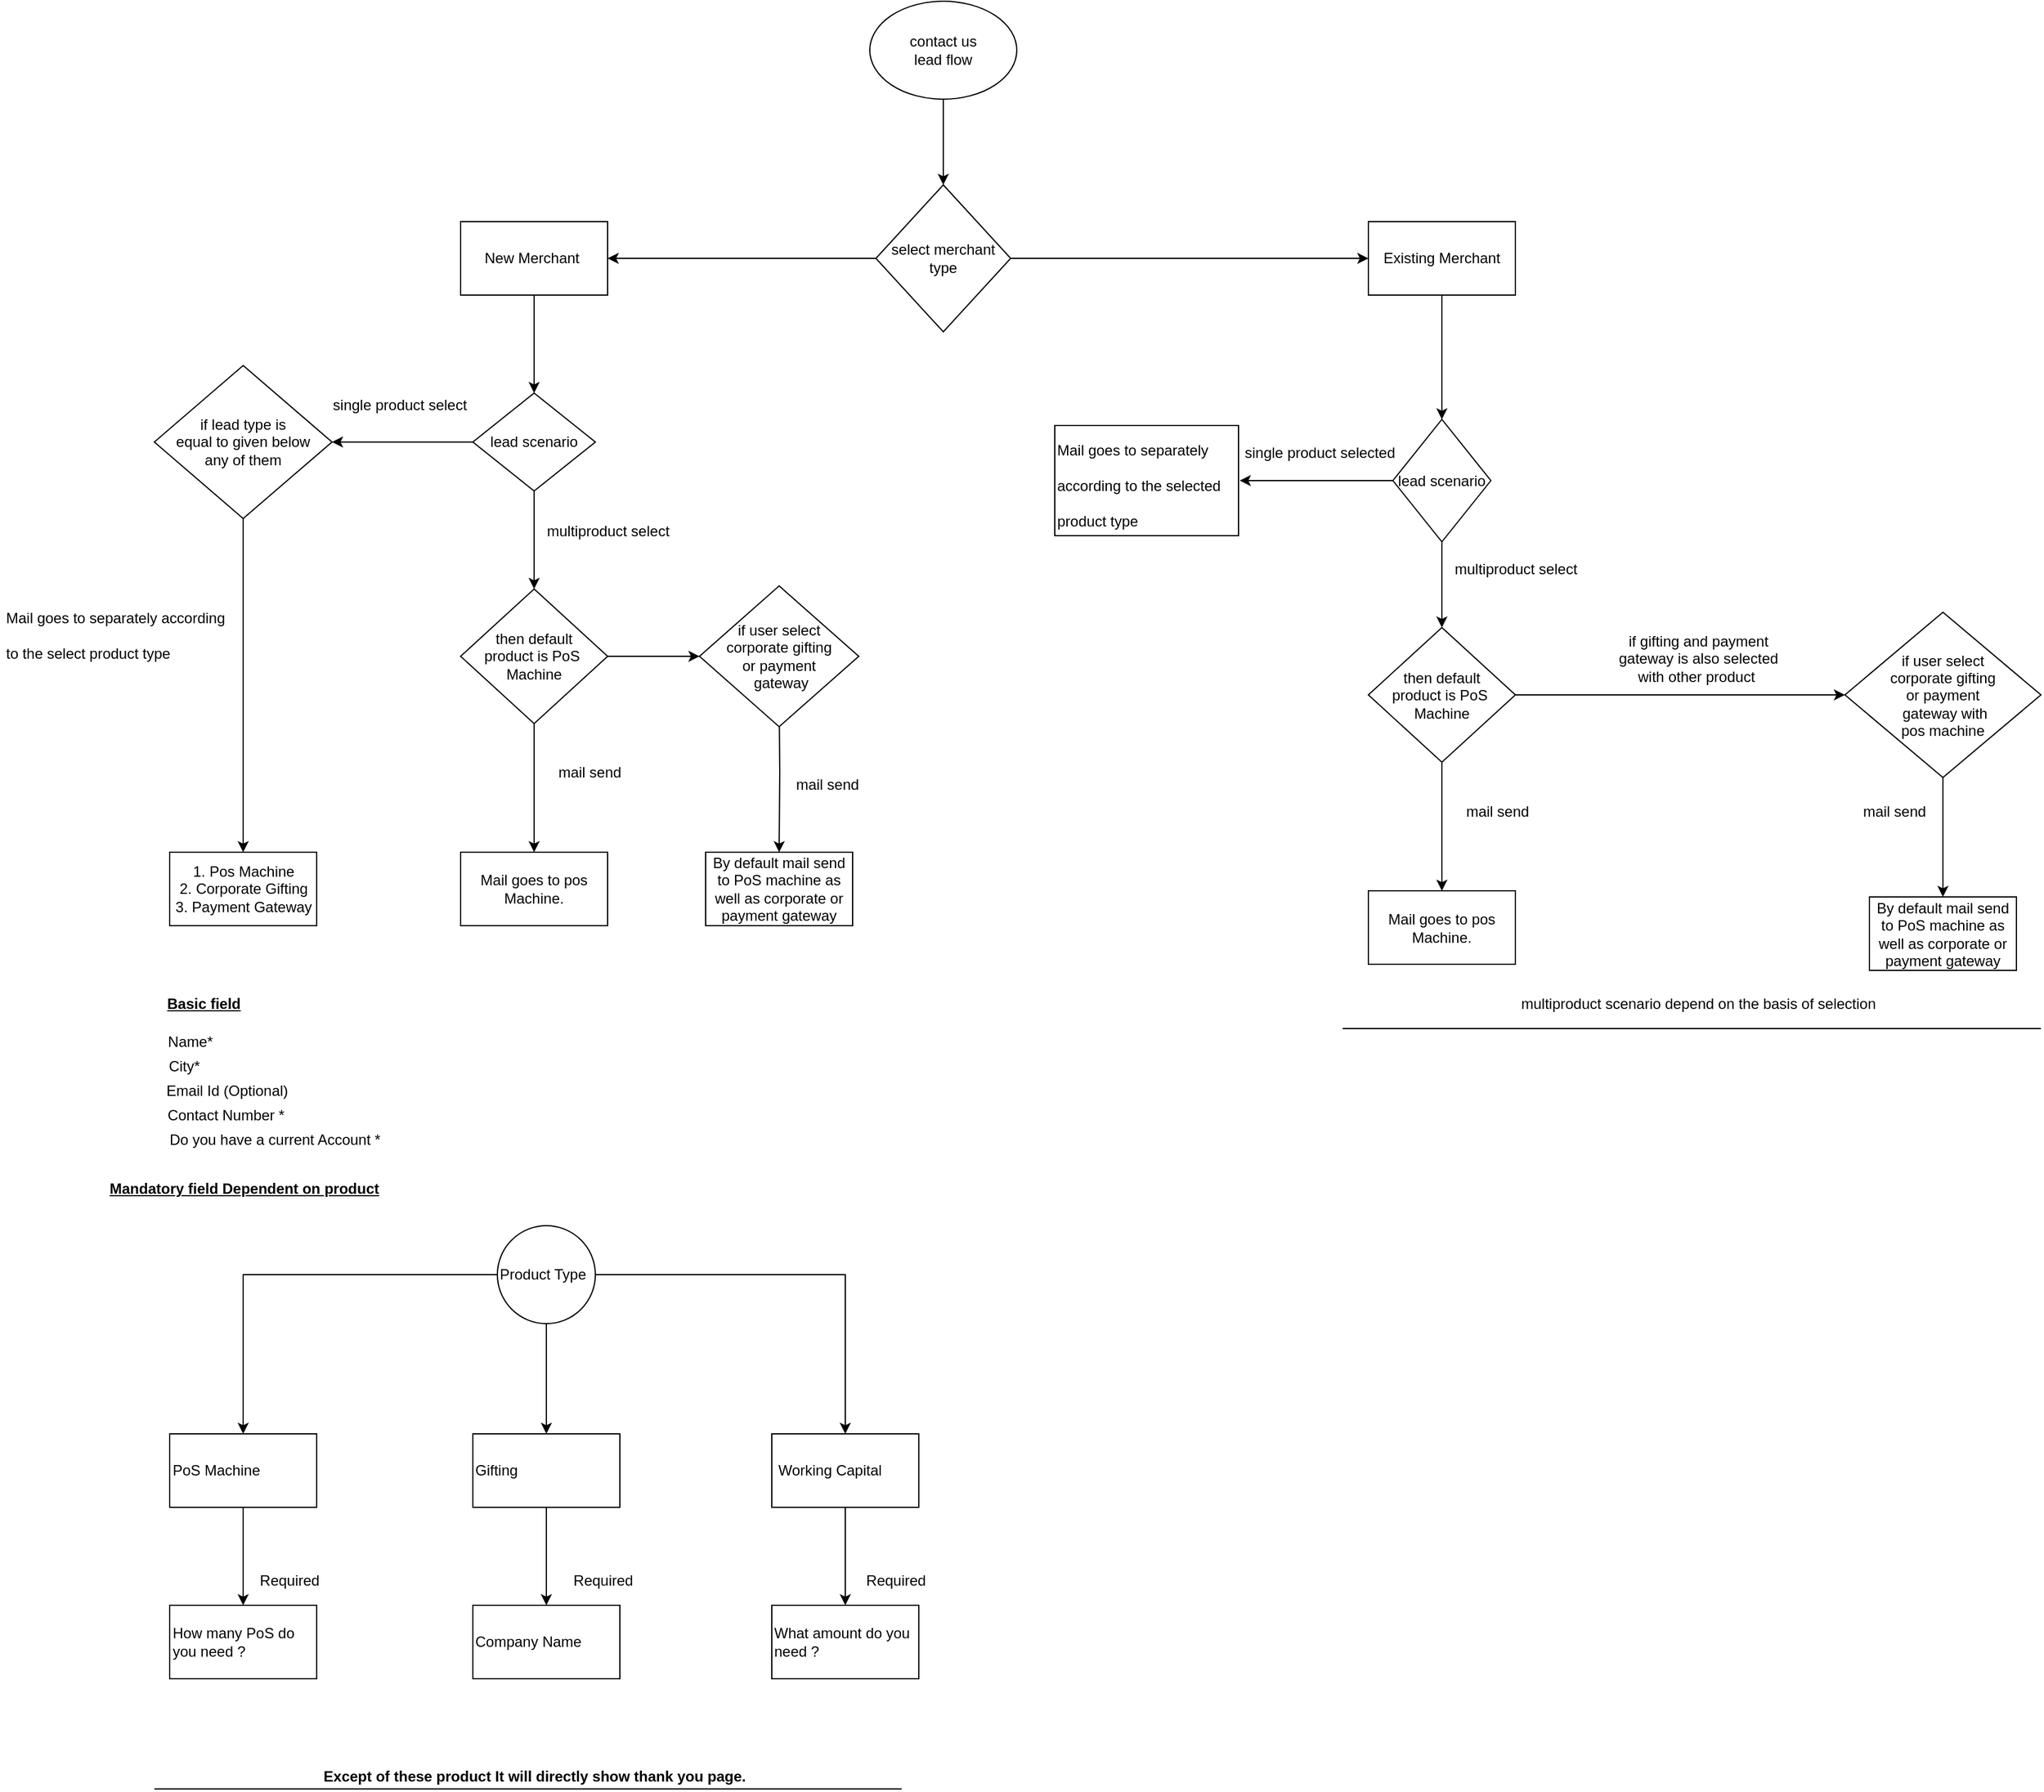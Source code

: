 <mxfile version="14.3.2" type="github">
  <diagram id="h6qlHB6eGpHt7OrfhJ80" name="Page-1">
    <mxGraphModel dx="1550" dy="354" grid="1" gridSize="10" guides="1" tooltips="1" connect="1" arrows="1" fold="1" page="1" pageScale="1" pageWidth="827" pageHeight="1169" math="0" shadow="0">
      <root>
        <mxCell id="0" />
        <mxCell id="1" parent="0" />
        <mxCell id="nfXD6M4uELxz8Kt9sbh2-6" value="" style="edgeStyle=orthogonalEdgeStyle;rounded=0;orthogonalLoop=1;jettySize=auto;html=1;" parent="1" source="nfXD6M4uELxz8Kt9sbh2-2" target="nfXD6M4uELxz8Kt9sbh2-5" edge="1">
          <mxGeometry relative="1" as="geometry" />
        </mxCell>
        <mxCell id="nfXD6M4uELxz8Kt9sbh2-2" value="contact us &lt;br&gt;lead flow" style="ellipse;whiteSpace=wrap;html=1;" parent="1" vertex="1">
          <mxGeometry x="340" y="80" width="120" height="80" as="geometry" />
        </mxCell>
        <mxCell id="nfXD6M4uELxz8Kt9sbh2-8" value="" style="edgeStyle=orthogonalEdgeStyle;rounded=0;orthogonalLoop=1;jettySize=auto;html=1;exitX=0;exitY=0.5;exitDx=0;exitDy=0;" parent="1" source="nfXD6M4uELxz8Kt9sbh2-5" target="nfXD6M4uELxz8Kt9sbh2-7" edge="1">
          <mxGeometry relative="1" as="geometry">
            <mxPoint x="201" y="300" as="sourcePoint" />
          </mxGeometry>
        </mxCell>
        <mxCell id="nfXD6M4uELxz8Kt9sbh2-10" value="" style="edgeStyle=orthogonalEdgeStyle;rounded=0;orthogonalLoop=1;jettySize=auto;html=1;" parent="1" source="nfXD6M4uELxz8Kt9sbh2-5" target="nfXD6M4uELxz8Kt9sbh2-9" edge="1">
          <mxGeometry relative="1" as="geometry" />
        </mxCell>
        <mxCell id="nfXD6M4uELxz8Kt9sbh2-5" value="select merchant type" style="rhombus;whiteSpace=wrap;html=1;" parent="1" vertex="1">
          <mxGeometry x="345" y="230" width="110" height="120" as="geometry" />
        </mxCell>
        <mxCell id="nfXD6M4uELxz8Kt9sbh2-20" value="" style="edgeStyle=orthogonalEdgeStyle;rounded=0;orthogonalLoop=1;jettySize=auto;html=1;" parent="1" source="nfXD6M4uELxz8Kt9sbh2-7" target="nfXD6M4uELxz8Kt9sbh2-19" edge="1">
          <mxGeometry relative="1" as="geometry" />
        </mxCell>
        <mxCell id="nfXD6M4uELxz8Kt9sbh2-7" value="New Merchant&amp;nbsp;" style="whiteSpace=wrap;html=1;" parent="1" vertex="1">
          <mxGeometry x="6" y="260" width="120" height="60" as="geometry" />
        </mxCell>
        <mxCell id="NshhgBDtYLM9EDTRPuQp-56" value="" style="edgeStyle=orthogonalEdgeStyle;rounded=0;orthogonalLoop=1;jettySize=auto;html=1;" parent="1" source="nfXD6M4uELxz8Kt9sbh2-9" target="NshhgBDtYLM9EDTRPuQp-40" edge="1">
          <mxGeometry relative="1" as="geometry" />
        </mxCell>
        <mxCell id="nfXD6M4uELxz8Kt9sbh2-9" value="Existing Merchant" style="whiteSpace=wrap;html=1;" parent="1" vertex="1">
          <mxGeometry x="747" y="260" width="120" height="60" as="geometry" />
        </mxCell>
        <mxCell id="nfXD6M4uELxz8Kt9sbh2-25" value="" style="edgeStyle=orthogonalEdgeStyle;rounded=0;orthogonalLoop=1;jettySize=auto;html=1;" parent="1" source="nfXD6M4uELxz8Kt9sbh2-19" target="nfXD6M4uELxz8Kt9sbh2-24" edge="1">
          <mxGeometry relative="1" as="geometry" />
        </mxCell>
        <mxCell id="nfXD6M4uELxz8Kt9sbh2-34" value="" style="edgeStyle=orthogonalEdgeStyle;rounded=0;orthogonalLoop=1;jettySize=auto;html=1;" parent="1" source="nfXD6M4uELxz8Kt9sbh2-19" target="nfXD6M4uELxz8Kt9sbh2-33" edge="1">
          <mxGeometry relative="1" as="geometry" />
        </mxCell>
        <mxCell id="nfXD6M4uELxz8Kt9sbh2-19" value="lead scenario" style="rhombus;whiteSpace=wrap;html=1;" parent="1" vertex="1">
          <mxGeometry x="16" y="400" width="100" height="80" as="geometry" />
        </mxCell>
        <mxCell id="nfXD6M4uELxz8Kt9sbh2-23" value="single product select" style="text;html=1;align=center;verticalAlign=middle;resizable=0;points=[];autosize=1;" parent="1" vertex="1">
          <mxGeometry x="-104" y="400" width="120" height="20" as="geometry" />
        </mxCell>
        <mxCell id="nfXD6M4uELxz8Kt9sbh2-27" value="" style="edgeStyle=orthogonalEdgeStyle;rounded=0;orthogonalLoop=1;jettySize=auto;html=1;" parent="1" source="nfXD6M4uELxz8Kt9sbh2-24" target="nfXD6M4uELxz8Kt9sbh2-26" edge="1">
          <mxGeometry relative="1" as="geometry" />
        </mxCell>
        <mxCell id="nfXD6M4uELxz8Kt9sbh2-24" value="if lead type is &lt;br&gt;equal to given below &lt;br&gt;any of them" style="rhombus;whiteSpace=wrap;html=1;" parent="1" vertex="1">
          <mxGeometry x="-244" y="377.5" width="145" height="125" as="geometry" />
        </mxCell>
        <mxCell id="nfXD6M4uELxz8Kt9sbh2-26" value="1. Pos Machine&lt;br&gt;2. Corporate Gifting&lt;br&gt;3. Payment Gateway" style="whiteSpace=wrap;html=1;" parent="1" vertex="1">
          <mxGeometry x="-231.5" y="775" width="120" height="60" as="geometry" />
        </mxCell>
        <mxCell id="nfXD6M4uELxz8Kt9sbh2-32" value="&lt;h1&gt;&lt;span style=&quot;font-size: 12px ; font-weight: 400 ; text-align: center&quot;&gt;Mail goes to separately according to the select product type&lt;/span&gt;&lt;br&gt;&lt;/h1&gt;" style="text;html=1;strokeColor=none;fillColor=none;spacing=5;spacingTop=-20;whiteSpace=wrap;overflow=hidden;rounded=0;" parent="1" vertex="1">
          <mxGeometry x="-370" y="560" width="190" height="67.5" as="geometry" />
        </mxCell>
        <mxCell id="nfXD6M4uELxz8Kt9sbh2-37" value="" style="edgeStyle=orthogonalEdgeStyle;rounded=0;orthogonalLoop=1;jettySize=auto;html=1;" parent="1" source="nfXD6M4uELxz8Kt9sbh2-33" target="nfXD6M4uELxz8Kt9sbh2-36" edge="1">
          <mxGeometry relative="1" as="geometry" />
        </mxCell>
        <mxCell id="nfXD6M4uELxz8Kt9sbh2-39" value="" style="edgeStyle=orthogonalEdgeStyle;rounded=0;orthogonalLoop=1;jettySize=auto;html=1;entryX=0;entryY=0.5;entryDx=0;entryDy=0;" parent="1" source="nfXD6M4uELxz8Kt9sbh2-33" target="nfXD6M4uELxz8Kt9sbh2-44" edge="1">
          <mxGeometry relative="1" as="geometry">
            <mxPoint x="206" y="615" as="targetPoint" />
          </mxGeometry>
        </mxCell>
        <mxCell id="nfXD6M4uELxz8Kt9sbh2-33" value="then default&lt;br&gt;product is PoS&amp;nbsp;&lt;br&gt;Machine" style="rhombus;whiteSpace=wrap;html=1;" parent="1" vertex="1">
          <mxGeometry x="6" y="560" width="120" height="110" as="geometry" />
        </mxCell>
        <mxCell id="nfXD6M4uELxz8Kt9sbh2-35" value="multiproduct select" style="text;html=1;align=center;verticalAlign=middle;resizable=0;points=[];autosize=1;" parent="1" vertex="1">
          <mxGeometry x="66" y="502.5" width="120" height="20" as="geometry" />
        </mxCell>
        <mxCell id="nfXD6M4uELxz8Kt9sbh2-36" value="Mail goes to pos Machine." style="whiteSpace=wrap;html=1;" parent="1" vertex="1">
          <mxGeometry x="6" y="775" width="120" height="60" as="geometry" />
        </mxCell>
        <mxCell id="nfXD6M4uELxz8Kt9sbh2-43" value="" style="edgeStyle=orthogonalEdgeStyle;rounded=0;orthogonalLoop=1;jettySize=auto;html=1;" parent="1" target="nfXD6M4uELxz8Kt9sbh2-42" edge="1">
          <mxGeometry relative="1" as="geometry">
            <mxPoint x="266" y="645" as="sourcePoint" />
          </mxGeometry>
        </mxCell>
        <mxCell id="nfXD6M4uELxz8Kt9sbh2-42" value="By default mail send to PoS machine as well as corporate or payment gateway" style="whiteSpace=wrap;html=1;" parent="1" vertex="1">
          <mxGeometry x="206" y="775" width="120" height="60" as="geometry" />
        </mxCell>
        <mxCell id="nfXD6M4uELxz8Kt9sbh2-44" value="&lt;span&gt;if user select &lt;br&gt;corporate gifting &lt;br&gt;or payment&lt;br&gt;&amp;nbsp;gateway&lt;/span&gt;" style="rhombus;whiteSpace=wrap;html=1;" parent="1" vertex="1">
          <mxGeometry x="201" y="557.5" width="130" height="115" as="geometry" />
        </mxCell>
        <mxCell id="nfXD6M4uELxz8Kt9sbh2-45" value="mail send" style="text;html=1;align=center;verticalAlign=middle;resizable=0;points=[];autosize=1;" parent="1" vertex="1">
          <mxGeometry x="76" y="700" width="70" height="20" as="geometry" />
        </mxCell>
        <mxCell id="nfXD6M4uELxz8Kt9sbh2-46" value="mail send" style="text;html=1;align=center;verticalAlign=middle;resizable=0;points=[];autosize=1;" parent="1" vertex="1">
          <mxGeometry x="270" y="710" width="70" height="20" as="geometry" />
        </mxCell>
        <mxCell id="NshhgBDtYLM9EDTRPuQp-38" value="" style="edgeStyle=orthogonalEdgeStyle;rounded=0;orthogonalLoop=1;jettySize=auto;html=1;" parent="1" source="NshhgBDtYLM9EDTRPuQp-40" edge="1">
          <mxGeometry relative="1" as="geometry">
            <mxPoint x="642" y="471.5" as="targetPoint" />
          </mxGeometry>
        </mxCell>
        <mxCell id="NshhgBDtYLM9EDTRPuQp-39" value="" style="edgeStyle=orthogonalEdgeStyle;rounded=0;orthogonalLoop=1;jettySize=auto;html=1;" parent="1" source="NshhgBDtYLM9EDTRPuQp-40" target="NshhgBDtYLM9EDTRPuQp-48" edge="1">
          <mxGeometry relative="1" as="geometry" />
        </mxCell>
        <mxCell id="NshhgBDtYLM9EDTRPuQp-40" value="lead scenario" style="rhombus;whiteSpace=wrap;html=1;direction=south;" parent="1" vertex="1">
          <mxGeometry x="767" y="421.5" width="80" height="100" as="geometry" />
        </mxCell>
        <mxCell id="NshhgBDtYLM9EDTRPuQp-41" value="single product selected" style="text;html=1;align=center;verticalAlign=middle;resizable=0;points=[];autosize=1;" parent="1" vertex="1">
          <mxGeometry x="637" y="439" width="140" height="20" as="geometry" />
        </mxCell>
        <mxCell id="NshhgBDtYLM9EDTRPuQp-44" value="&lt;h1&gt;&lt;span style=&quot;font-size: 12px ; font-weight: 400 ; line-height: 90%&quot;&gt;Mail goes to separately according to the selected product type&lt;/span&gt;&lt;/h1&gt;" style="whiteSpace=wrap;html=1;align=left;" parent="1" vertex="1">
          <mxGeometry x="491" y="426.5" width="150" height="90" as="geometry" />
        </mxCell>
        <mxCell id="NshhgBDtYLM9EDTRPuQp-46" value="" style="edgeStyle=orthogonalEdgeStyle;rounded=0;orthogonalLoop=1;jettySize=auto;html=1;" parent="1" source="NshhgBDtYLM9EDTRPuQp-48" target="NshhgBDtYLM9EDTRPuQp-50" edge="1">
          <mxGeometry relative="1" as="geometry" />
        </mxCell>
        <mxCell id="NshhgBDtYLM9EDTRPuQp-47" value="" style="edgeStyle=orthogonalEdgeStyle;rounded=0;orthogonalLoop=1;jettySize=auto;html=1;entryX=0;entryY=0.5;entryDx=0;entryDy=0;" parent="1" source="NshhgBDtYLM9EDTRPuQp-48" target="NshhgBDtYLM9EDTRPuQp-53" edge="1">
          <mxGeometry relative="1" as="geometry">
            <mxPoint x="947" y="646.5" as="targetPoint" />
          </mxGeometry>
        </mxCell>
        <mxCell id="NshhgBDtYLM9EDTRPuQp-48" value="then default&lt;br&gt;product is PoS&amp;nbsp;&lt;br&gt;Machine" style="rhombus;whiteSpace=wrap;html=1;" parent="1" vertex="1">
          <mxGeometry x="747" y="591.5" width="120" height="110" as="geometry" />
        </mxCell>
        <mxCell id="NshhgBDtYLM9EDTRPuQp-49" value="multiproduct select" style="text;html=1;align=center;verticalAlign=middle;resizable=0;points=[];autosize=1;" parent="1" vertex="1">
          <mxGeometry x="807" y="534" width="120" height="20" as="geometry" />
        </mxCell>
        <mxCell id="NshhgBDtYLM9EDTRPuQp-50" value="Mail goes to pos Machine." style="whiteSpace=wrap;html=1;" parent="1" vertex="1">
          <mxGeometry x="747" y="806.5" width="120" height="60" as="geometry" />
        </mxCell>
        <mxCell id="J4l6CzO9O-Jok7KTFXxV-3" value="" style="edgeStyle=orthogonalEdgeStyle;rounded=0;orthogonalLoop=1;jettySize=auto;html=1;" parent="1" source="NshhgBDtYLM9EDTRPuQp-53" target="J4l6CzO9O-Jok7KTFXxV-2" edge="1">
          <mxGeometry relative="1" as="geometry" />
        </mxCell>
        <mxCell id="NshhgBDtYLM9EDTRPuQp-53" value="&lt;span&gt;if user select &lt;br&gt;corporate gifting &lt;br&gt;or payment&lt;br&gt;&amp;nbsp;gateway with&lt;br&gt;pos machine&lt;br&gt;&lt;/span&gt;" style="rhombus;whiteSpace=wrap;html=1;" parent="1" vertex="1">
          <mxGeometry x="1136" y="579" width="160" height="135" as="geometry" />
        </mxCell>
        <mxCell id="NshhgBDtYLM9EDTRPuQp-54" value="mail send" style="text;html=1;align=center;verticalAlign=middle;resizable=0;points=[];autosize=1;" parent="1" vertex="1">
          <mxGeometry x="817" y="731.5" width="70" height="20" as="geometry" />
        </mxCell>
        <mxCell id="NshhgBDtYLM9EDTRPuQp-55" value="mail send" style="text;html=1;align=center;verticalAlign=middle;resizable=0;points=[];autosize=1;" parent="1" vertex="1">
          <mxGeometry x="1141" y="731.5" width="70" height="20" as="geometry" />
        </mxCell>
        <mxCell id="J4l6CzO9O-Jok7KTFXxV-1" value="if gifting and payment &lt;br&gt;gateway is also selected &lt;br&gt;with other product&amp;nbsp;" style="text;html=1;align=center;verticalAlign=middle;resizable=0;points=[];autosize=1;" parent="1" vertex="1">
          <mxGeometry x="941" y="591.5" width="150" height="50" as="geometry" />
        </mxCell>
        <mxCell id="J4l6CzO9O-Jok7KTFXxV-2" value="&lt;span&gt;By default mail send to PoS machine as well as corporate or payment gateway&lt;/span&gt;" style="whiteSpace=wrap;html=1;" parent="1" vertex="1">
          <mxGeometry x="1156" y="811.5" width="120" height="60" as="geometry" />
        </mxCell>
        <mxCell id="J4l6CzO9O-Jok7KTFXxV-4" value="" style="endArrow=none;html=1;" parent="1" edge="1">
          <mxGeometry width="50" height="50" relative="1" as="geometry">
            <mxPoint x="726" y="919" as="sourcePoint" />
            <mxPoint x="1296" y="919" as="targetPoint" />
            <Array as="points">
              <mxPoint x="976" y="919" />
            </Array>
          </mxGeometry>
        </mxCell>
        <mxCell id="J4l6CzO9O-Jok7KTFXxV-5" value="multiproduct scenario depend on the basis of selection" style="text;html=1;align=center;verticalAlign=middle;resizable=0;points=[];autosize=1;" parent="1" vertex="1">
          <mxGeometry x="861" y="889" width="310" height="20" as="geometry" />
        </mxCell>
        <mxCell id="Cr1LwezMeJL9pVuXOqMD-1" value="City*" style="text;html=1;align=center;verticalAlign=middle;resizable=0;points=[];autosize=1;labelPosition=center;verticalLabelPosition=middle;" vertex="1" parent="1">
          <mxGeometry x="-240" y="940" width="40" height="20" as="geometry" />
        </mxCell>
        <mxCell id="Cr1LwezMeJL9pVuXOqMD-2" value="Name*" style="text;html=1;align=center;verticalAlign=middle;resizable=0;points=[];autosize=1;labelPosition=center;verticalLabelPosition=middle;" vertex="1" parent="1">
          <mxGeometry x="-240" y="920" width="50" height="20" as="geometry" />
        </mxCell>
        <mxCell id="Cr1LwezMeJL9pVuXOqMD-3" value="Email Id (Optional)" style="text;html=1;align=center;verticalAlign=middle;resizable=0;points=[];autosize=1;labelPosition=center;verticalLabelPosition=middle;" vertex="1" parent="1">
          <mxGeometry x="-240" y="960" width="110" height="20" as="geometry" />
        </mxCell>
        <mxCell id="Cr1LwezMeJL9pVuXOqMD-4" value="Contact Number *" style="text;html=1;align=center;verticalAlign=middle;resizable=0;points=[];autosize=1;labelPosition=center;verticalLabelPosition=middle;" vertex="1" parent="1">
          <mxGeometry x="-241" y="980" width="110" height="20" as="geometry" />
        </mxCell>
        <mxCell id="Cr1LwezMeJL9pVuXOqMD-5" value="Do you have a current Account *" style="text;html=1;align=center;verticalAlign=middle;resizable=0;points=[];autosize=1;labelPosition=center;verticalLabelPosition=middle;" vertex="1" parent="1">
          <mxGeometry x="-241" y="1000" width="190" height="20" as="geometry" />
        </mxCell>
        <mxCell id="Cr1LwezMeJL9pVuXOqMD-6" value="&lt;b&gt;Basic field&lt;/b&gt;" style="text;html=1;align=center;verticalAlign=middle;resizable=0;points=[];autosize=1;fontStyle=4" vertex="1" parent="1">
          <mxGeometry x="-244" y="889" width="80" height="20" as="geometry" />
        </mxCell>
        <mxCell id="Cr1LwezMeJL9pVuXOqMD-7" value="&lt;b&gt;Mandatory field Dependent on product&lt;/b&gt;" style="text;html=1;align=center;verticalAlign=middle;resizable=0;points=[];autosize=1;fontStyle=4" vertex="1" parent="1">
          <mxGeometry x="-291.5" y="1040" width="240" height="20" as="geometry" />
        </mxCell>
        <mxCell id="Cr1LwezMeJL9pVuXOqMD-14" value="" style="edgeStyle=orthogonalEdgeStyle;rounded=0;orthogonalLoop=1;jettySize=auto;html=1;" edge="1" parent="1" source="Cr1LwezMeJL9pVuXOqMD-12" target="Cr1LwezMeJL9pVuXOqMD-13">
          <mxGeometry relative="1" as="geometry" />
        </mxCell>
        <mxCell id="Cr1LwezMeJL9pVuXOqMD-16" value="" style="edgeStyle=orthogonalEdgeStyle;rounded=0;orthogonalLoop=1;jettySize=auto;html=1;" edge="1" parent="1" source="Cr1LwezMeJL9pVuXOqMD-12" target="Cr1LwezMeJL9pVuXOqMD-15">
          <mxGeometry relative="1" as="geometry" />
        </mxCell>
        <mxCell id="Cr1LwezMeJL9pVuXOqMD-18" value="" style="edgeStyle=orthogonalEdgeStyle;rounded=0;orthogonalLoop=1;jettySize=auto;html=1;" edge="1" parent="1" source="Cr1LwezMeJL9pVuXOqMD-12" target="Cr1LwezMeJL9pVuXOqMD-17">
          <mxGeometry relative="1" as="geometry" />
        </mxCell>
        <mxCell id="Cr1LwezMeJL9pVuXOqMD-12" value="Product Type" style="ellipse;whiteSpace=wrap;html=1;aspect=fixed;align=left;" vertex="1" parent="1">
          <mxGeometry x="36" y="1080" width="80" height="80" as="geometry" />
        </mxCell>
        <mxCell id="Cr1LwezMeJL9pVuXOqMD-20" value="" style="edgeStyle=orthogonalEdgeStyle;rounded=0;orthogonalLoop=1;jettySize=auto;html=1;" edge="1" parent="1" source="Cr1LwezMeJL9pVuXOqMD-13" target="Cr1LwezMeJL9pVuXOqMD-19">
          <mxGeometry relative="1" as="geometry" />
        </mxCell>
        <mxCell id="Cr1LwezMeJL9pVuXOqMD-13" value="PoS Machine" style="whiteSpace=wrap;html=1;align=left;" vertex="1" parent="1">
          <mxGeometry x="-231.5" y="1250" width="120" height="60" as="geometry" />
        </mxCell>
        <mxCell id="Cr1LwezMeJL9pVuXOqMD-23" value="" style="edgeStyle=orthogonalEdgeStyle;rounded=0;orthogonalLoop=1;jettySize=auto;html=1;" edge="1" parent="1" source="Cr1LwezMeJL9pVuXOqMD-15" target="Cr1LwezMeJL9pVuXOqMD-22">
          <mxGeometry relative="1" as="geometry" />
        </mxCell>
        <mxCell id="Cr1LwezMeJL9pVuXOqMD-15" value="Gifting" style="whiteSpace=wrap;html=1;align=left;" vertex="1" parent="1">
          <mxGeometry x="16" y="1250" width="120" height="60" as="geometry" />
        </mxCell>
        <mxCell id="Cr1LwezMeJL9pVuXOqMD-26" value="" style="edgeStyle=orthogonalEdgeStyle;rounded=0;orthogonalLoop=1;jettySize=auto;html=1;" edge="1" parent="1" source="Cr1LwezMeJL9pVuXOqMD-17" target="Cr1LwezMeJL9pVuXOqMD-25">
          <mxGeometry relative="1" as="geometry" />
        </mxCell>
        <mxCell id="Cr1LwezMeJL9pVuXOqMD-17" value="&amp;nbsp;Working Capital" style="whiteSpace=wrap;html=1;align=left;" vertex="1" parent="1">
          <mxGeometry x="260" y="1250" width="120" height="60" as="geometry" />
        </mxCell>
        <mxCell id="Cr1LwezMeJL9pVuXOqMD-19" value="&lt;span style=&quot;text-align: center&quot;&gt;How many PoS do you need ?&lt;/span&gt;" style="whiteSpace=wrap;html=1;align=left;" vertex="1" parent="1">
          <mxGeometry x="-231.5" y="1390" width="120" height="60" as="geometry" />
        </mxCell>
        <mxCell id="Cr1LwezMeJL9pVuXOqMD-21" value="Required" style="text;html=1;align=center;verticalAlign=middle;resizable=0;points=[];autosize=1;" vertex="1" parent="1">
          <mxGeometry x="-164" y="1360" width="60" height="20" as="geometry" />
        </mxCell>
        <mxCell id="Cr1LwezMeJL9pVuXOqMD-22" value="&lt;span style=&quot;text-align: center&quot;&gt;Company Name&lt;/span&gt;" style="whiteSpace=wrap;html=1;align=left;" vertex="1" parent="1">
          <mxGeometry x="16" y="1390" width="120" height="60" as="geometry" />
        </mxCell>
        <mxCell id="Cr1LwezMeJL9pVuXOqMD-24" value="Required" style="text;html=1;align=center;verticalAlign=middle;resizable=0;points=[];autosize=1;" vertex="1" parent="1">
          <mxGeometry x="92" y="1360" width="60" height="20" as="geometry" />
        </mxCell>
        <mxCell id="Cr1LwezMeJL9pVuXOqMD-25" value="&lt;span style=&quot;text-align: center&quot;&gt;What amount do you need ?&lt;/span&gt;" style="whiteSpace=wrap;html=1;align=left;" vertex="1" parent="1">
          <mxGeometry x="260" y="1390" width="120" height="60" as="geometry" />
        </mxCell>
        <mxCell id="Cr1LwezMeJL9pVuXOqMD-27" value="Required" style="text;html=1;align=center;verticalAlign=middle;resizable=0;points=[];autosize=1;" vertex="1" parent="1">
          <mxGeometry x="331" y="1360" width="60" height="20" as="geometry" />
        </mxCell>
        <mxCell id="Cr1LwezMeJL9pVuXOqMD-28" value="Except of these product It will directly show thank you page." style="text;html=1;align=center;verticalAlign=middle;resizable=0;points=[];autosize=1;fontStyle=1" vertex="1" parent="1">
          <mxGeometry x="-114" y="1520" width="360" height="20" as="geometry" />
        </mxCell>
        <mxCell id="Cr1LwezMeJL9pVuXOqMD-29" value="" style="endArrow=none;html=1;" edge="1" parent="1">
          <mxGeometry width="50" height="50" relative="1" as="geometry">
            <mxPoint x="-244" y="1540" as="sourcePoint" />
            <mxPoint x="366" y="1540" as="targetPoint" />
          </mxGeometry>
        </mxCell>
      </root>
    </mxGraphModel>
  </diagram>
</mxfile>
